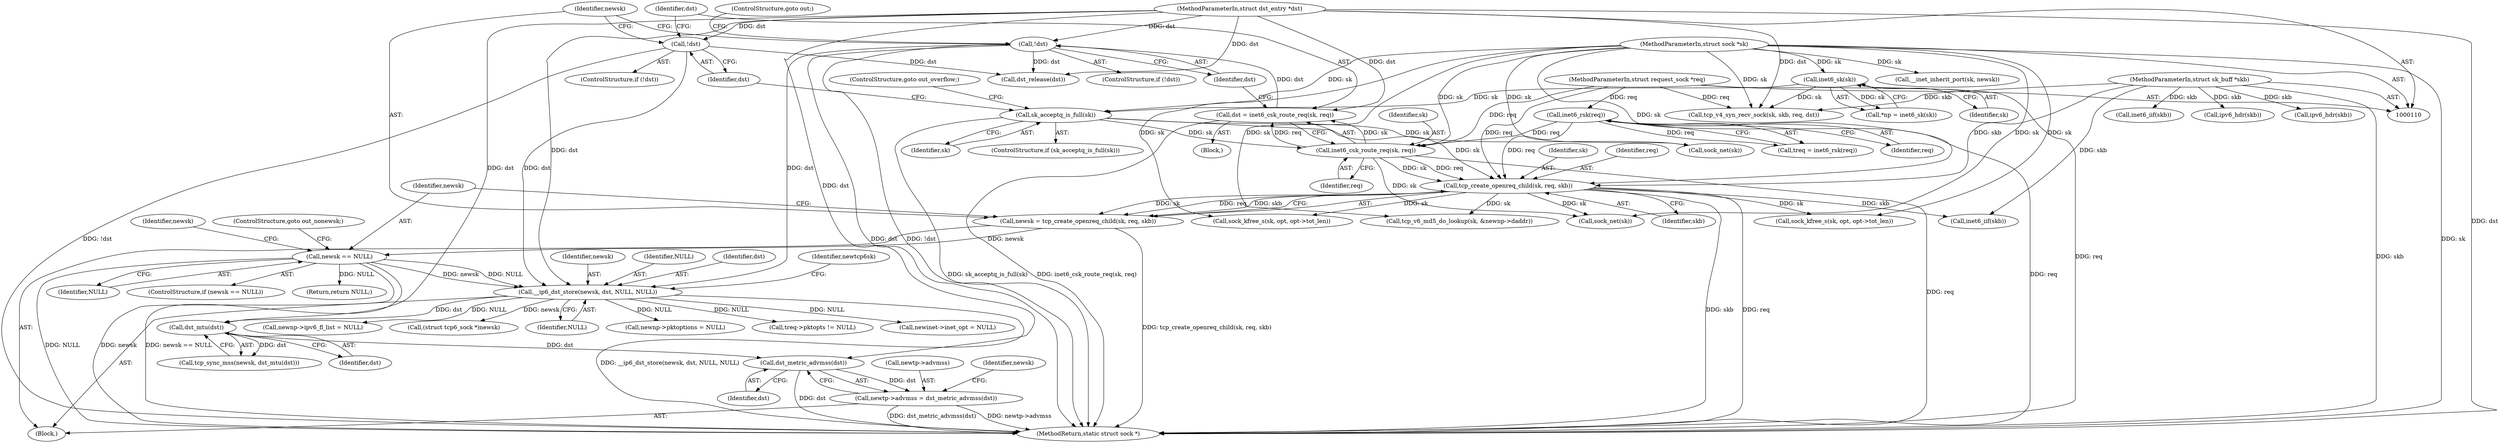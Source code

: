 digraph "0_linux_f6d8bd051c391c1c0458a30b2a7abcd939329259_33@pointer" {
"1000505" [label="(Call,dst_metric_advmss(dst))"];
"1000499" [label="(Call,dst_mtu(dst))"];
"1000298" [label="(Call,__ip6_dst_store(newsk, dst, NULL, NULL))"];
"1000289" [label="(Call,newsk == NULL)"];
"1000282" [label="(Call,newsk = tcp_create_openreq_child(sk, req, skb))"];
"1000284" [label="(Call,tcp_create_openreq_child(sk, req, skb))"];
"1000266" [label="(Call,sk_acceptq_is_full(sk))"];
"1000121" [label="(Call,inet6_sk(sk))"];
"1000111" [label="(MethodParameterIn,struct sock *sk)"];
"1000275" [label="(Call,inet6_csk_route_req(sk, req))"];
"1000258" [label="(Call,inet6_rsk(req))"];
"1000113" [label="(MethodParameterIn,struct request_sock *req)"];
"1000112" [label="(MethodParameterIn,struct sk_buff *skb)"];
"1000279" [label="(Call,!dst)"];
"1000273" [label="(Call,dst = inet6_csk_route_req(sk, req))"];
"1000114" [label="(MethodParameterIn,struct dst_entry *dst)"];
"1000270" [label="(Call,!dst)"];
"1000501" [label="(Call,newtp->advmss = dst_metric_advmss(dst))"];
"1000285" [label="(Identifier,sk)"];
"1000284" [label="(Call,tcp_create_openreq_child(sk, req, skb))"];
"1000304" [label="(Identifier,newtcp6sk)"];
"1000368" [label="(Call,newinet->inet_opt = NULL)"];
"1000291" [label="(Identifier,NULL)"];
"1000373" [label="(Call,newnp->ipv6_fl_list = NULL)"];
"1000562" [label="(Call,__inet_inherit_port(sk, newsk))"];
"1000113" [label="(MethodParameterIn,struct request_sock *req)"];
"1000267" [label="(Identifier,sk)"];
"1000277" [label="(Identifier,req)"];
"1000238" [label="(Call,inet6_iif(skb))"];
"1000288" [label="(ControlStructure,if (newsk == NULL))"];
"1000282" [label="(Call,newsk = tcp_create_openreq_child(sk, req, skb))"];
"1000273" [label="(Call,dst = inet6_csk_route_req(sk, req))"];
"1000283" [label="(Identifier,newsk)"];
"1000112" [label="(MethodParameterIn,struct sk_buff *skb)"];
"1000276" [label="(Identifier,sk)"];
"1000604" [label="(MethodReturn,static struct sock *)"];
"1000269" [label="(ControlStructure,if (!dst))"];
"1000305" [label="(Call,(struct tcp6_sock *)newsk)"];
"1000270" [label="(Call,!dst)"];
"1000119" [label="(Call,*np = inet6_sk(sk))"];
"1000577" [label="(Call,sock_net(sk))"];
"1000281" [label="(ControlStructure,goto out;)"];
"1000299" [label="(Identifier,newsk)"];
"1000275" [label="(Call,inet6_csk_route_req(sk, req))"];
"1000527" [label="(Call,tcp_v6_md5_do_lookup(sk, &newnp->daddr))"];
"1000589" [label="(Call,sock_kfree_s(sk, opt, opt->tot_len))"];
"1000265" [label="(ControlStructure,if (sk_acceptq_is_full(sk)))"];
"1000278" [label="(ControlStructure,if (!dst))"];
"1000289" [label="(Call,newsk == NULL)"];
"1000122" [label="(Identifier,sk)"];
"1000256" [label="(Call,treq = inet6_rsk(req))"];
"1000602" [label="(Return,return NULL;)"];
"1000266" [label="(Call,sk_acceptq_is_full(sk))"];
"1000292" [label="(ControlStructure,goto out_nonewsk;)"];
"1000271" [label="(Identifier,dst)"];
"1000280" [label="(Identifier,dst)"];
"1000302" [label="(Identifier,NULL)"];
"1000437" [label="(Call,inet6_iif(skb))"];
"1000595" [label="(Call,dst_release(dst))"];
"1000111" [label="(MethodParameterIn,struct sock *sk)"];
"1000279" [label="(Call,!dst)"];
"1000115" [label="(Block,)"];
"1000287" [label="(Identifier,skb)"];
"1000139" [label="(Call,tcp_v4_syn_recv_sock(sk, skb, req, dst))"];
"1000301" [label="(Identifier,NULL)"];
"1000274" [label="(Identifier,dst)"];
"1000499" [label="(Call,dst_mtu(dst))"];
"1000300" [label="(Identifier,dst)"];
"1000502" [label="(Call,newtp->advmss)"];
"1000272" [label="(Block,)"];
"1000508" [label="(Identifier,newsk)"];
"1000505" [label="(Call,dst_metric_advmss(dst))"];
"1000500" [label="(Identifier,dst)"];
"1000389" [label="(Call,newnp->pktoptions = NULL)"];
"1000268" [label="(ControlStructure,goto out_overflow;)"];
"1000444" [label="(Call,ipv6_hdr(skb))"];
"1000245" [label="(Call,ipv6_hdr(skb))"];
"1000121" [label="(Call,inet6_sk(sk))"];
"1000295" [label="(Identifier,newsk)"];
"1000599" [label="(Call,sock_net(sk))"];
"1000114" [label="(MethodParameterIn,struct dst_entry *dst)"];
"1000501" [label="(Call,newtp->advmss = dst_metric_advmss(dst))"];
"1000506" [label="(Identifier,dst)"];
"1000463" [label="(Call,sock_kfree_s(sk, opt, opt->tot_len))"];
"1000497" [label="(Call,tcp_sync_mss(newsk, dst_mtu(dst)))"];
"1000298" [label="(Call,__ip6_dst_store(newsk, dst, NULL, NULL))"];
"1000259" [label="(Identifier,req)"];
"1000286" [label="(Identifier,req)"];
"1000395" [label="(Call,treq->pktopts != NULL)"];
"1000290" [label="(Identifier,newsk)"];
"1000258" [label="(Call,inet6_rsk(req))"];
"1000505" -> "1000501"  [label="AST: "];
"1000505" -> "1000506"  [label="CFG: "];
"1000506" -> "1000505"  [label="AST: "];
"1000501" -> "1000505"  [label="CFG: "];
"1000505" -> "1000604"  [label="DDG: dst"];
"1000505" -> "1000501"  [label="DDG: dst"];
"1000499" -> "1000505"  [label="DDG: dst"];
"1000114" -> "1000505"  [label="DDG: dst"];
"1000499" -> "1000497"  [label="AST: "];
"1000499" -> "1000500"  [label="CFG: "];
"1000500" -> "1000499"  [label="AST: "];
"1000497" -> "1000499"  [label="CFG: "];
"1000499" -> "1000497"  [label="DDG: dst"];
"1000298" -> "1000499"  [label="DDG: dst"];
"1000114" -> "1000499"  [label="DDG: dst"];
"1000298" -> "1000115"  [label="AST: "];
"1000298" -> "1000302"  [label="CFG: "];
"1000299" -> "1000298"  [label="AST: "];
"1000300" -> "1000298"  [label="AST: "];
"1000301" -> "1000298"  [label="AST: "];
"1000302" -> "1000298"  [label="AST: "];
"1000304" -> "1000298"  [label="CFG: "];
"1000298" -> "1000604"  [label="DDG: __ip6_dst_store(newsk, dst, NULL, NULL)"];
"1000289" -> "1000298"  [label="DDG: newsk"];
"1000289" -> "1000298"  [label="DDG: NULL"];
"1000279" -> "1000298"  [label="DDG: dst"];
"1000270" -> "1000298"  [label="DDG: dst"];
"1000114" -> "1000298"  [label="DDG: dst"];
"1000298" -> "1000305"  [label="DDG: newsk"];
"1000298" -> "1000368"  [label="DDG: NULL"];
"1000298" -> "1000373"  [label="DDG: NULL"];
"1000298" -> "1000389"  [label="DDG: NULL"];
"1000298" -> "1000395"  [label="DDG: NULL"];
"1000289" -> "1000288"  [label="AST: "];
"1000289" -> "1000291"  [label="CFG: "];
"1000290" -> "1000289"  [label="AST: "];
"1000291" -> "1000289"  [label="AST: "];
"1000292" -> "1000289"  [label="CFG: "];
"1000295" -> "1000289"  [label="CFG: "];
"1000289" -> "1000604"  [label="DDG: NULL"];
"1000289" -> "1000604"  [label="DDG: newsk"];
"1000289" -> "1000604"  [label="DDG: newsk == NULL"];
"1000282" -> "1000289"  [label="DDG: newsk"];
"1000289" -> "1000602"  [label="DDG: NULL"];
"1000282" -> "1000115"  [label="AST: "];
"1000282" -> "1000284"  [label="CFG: "];
"1000283" -> "1000282"  [label="AST: "];
"1000284" -> "1000282"  [label="AST: "];
"1000290" -> "1000282"  [label="CFG: "];
"1000282" -> "1000604"  [label="DDG: tcp_create_openreq_child(sk, req, skb)"];
"1000284" -> "1000282"  [label="DDG: sk"];
"1000284" -> "1000282"  [label="DDG: req"];
"1000284" -> "1000282"  [label="DDG: skb"];
"1000284" -> "1000287"  [label="CFG: "];
"1000285" -> "1000284"  [label="AST: "];
"1000286" -> "1000284"  [label="AST: "];
"1000287" -> "1000284"  [label="AST: "];
"1000284" -> "1000604"  [label="DDG: req"];
"1000284" -> "1000604"  [label="DDG: skb"];
"1000266" -> "1000284"  [label="DDG: sk"];
"1000275" -> "1000284"  [label="DDG: sk"];
"1000275" -> "1000284"  [label="DDG: req"];
"1000111" -> "1000284"  [label="DDG: sk"];
"1000258" -> "1000284"  [label="DDG: req"];
"1000113" -> "1000284"  [label="DDG: req"];
"1000112" -> "1000284"  [label="DDG: skb"];
"1000284" -> "1000437"  [label="DDG: skb"];
"1000284" -> "1000463"  [label="DDG: sk"];
"1000284" -> "1000527"  [label="DDG: sk"];
"1000284" -> "1000589"  [label="DDG: sk"];
"1000284" -> "1000599"  [label="DDG: sk"];
"1000266" -> "1000265"  [label="AST: "];
"1000266" -> "1000267"  [label="CFG: "];
"1000267" -> "1000266"  [label="AST: "];
"1000268" -> "1000266"  [label="CFG: "];
"1000271" -> "1000266"  [label="CFG: "];
"1000266" -> "1000604"  [label="DDG: sk_acceptq_is_full(sk)"];
"1000121" -> "1000266"  [label="DDG: sk"];
"1000111" -> "1000266"  [label="DDG: sk"];
"1000266" -> "1000275"  [label="DDG: sk"];
"1000266" -> "1000577"  [label="DDG: sk"];
"1000121" -> "1000119"  [label="AST: "];
"1000121" -> "1000122"  [label="CFG: "];
"1000122" -> "1000121"  [label="AST: "];
"1000119" -> "1000121"  [label="CFG: "];
"1000121" -> "1000119"  [label="DDG: sk"];
"1000111" -> "1000121"  [label="DDG: sk"];
"1000121" -> "1000139"  [label="DDG: sk"];
"1000111" -> "1000110"  [label="AST: "];
"1000111" -> "1000604"  [label="DDG: sk"];
"1000111" -> "1000139"  [label="DDG: sk"];
"1000111" -> "1000275"  [label="DDG: sk"];
"1000111" -> "1000463"  [label="DDG: sk"];
"1000111" -> "1000527"  [label="DDG: sk"];
"1000111" -> "1000562"  [label="DDG: sk"];
"1000111" -> "1000577"  [label="DDG: sk"];
"1000111" -> "1000589"  [label="DDG: sk"];
"1000111" -> "1000599"  [label="DDG: sk"];
"1000275" -> "1000273"  [label="AST: "];
"1000275" -> "1000277"  [label="CFG: "];
"1000276" -> "1000275"  [label="AST: "];
"1000277" -> "1000275"  [label="AST: "];
"1000273" -> "1000275"  [label="CFG: "];
"1000275" -> "1000604"  [label="DDG: req"];
"1000275" -> "1000273"  [label="DDG: sk"];
"1000275" -> "1000273"  [label="DDG: req"];
"1000258" -> "1000275"  [label="DDG: req"];
"1000113" -> "1000275"  [label="DDG: req"];
"1000275" -> "1000599"  [label="DDG: sk"];
"1000258" -> "1000256"  [label="AST: "];
"1000258" -> "1000259"  [label="CFG: "];
"1000259" -> "1000258"  [label="AST: "];
"1000256" -> "1000258"  [label="CFG: "];
"1000258" -> "1000604"  [label="DDG: req"];
"1000258" -> "1000256"  [label="DDG: req"];
"1000113" -> "1000258"  [label="DDG: req"];
"1000113" -> "1000110"  [label="AST: "];
"1000113" -> "1000604"  [label="DDG: req"];
"1000113" -> "1000139"  [label="DDG: req"];
"1000112" -> "1000110"  [label="AST: "];
"1000112" -> "1000604"  [label="DDG: skb"];
"1000112" -> "1000139"  [label="DDG: skb"];
"1000112" -> "1000238"  [label="DDG: skb"];
"1000112" -> "1000245"  [label="DDG: skb"];
"1000112" -> "1000437"  [label="DDG: skb"];
"1000112" -> "1000444"  [label="DDG: skb"];
"1000279" -> "1000278"  [label="AST: "];
"1000279" -> "1000280"  [label="CFG: "];
"1000280" -> "1000279"  [label="AST: "];
"1000281" -> "1000279"  [label="CFG: "];
"1000283" -> "1000279"  [label="CFG: "];
"1000279" -> "1000604"  [label="DDG: dst"];
"1000279" -> "1000604"  [label="DDG: !dst"];
"1000273" -> "1000279"  [label="DDG: dst"];
"1000114" -> "1000279"  [label="DDG: dst"];
"1000279" -> "1000595"  [label="DDG: dst"];
"1000273" -> "1000272"  [label="AST: "];
"1000274" -> "1000273"  [label="AST: "];
"1000280" -> "1000273"  [label="CFG: "];
"1000273" -> "1000604"  [label="DDG: inet6_csk_route_req(sk, req)"];
"1000114" -> "1000273"  [label="DDG: dst"];
"1000114" -> "1000110"  [label="AST: "];
"1000114" -> "1000604"  [label="DDG: dst"];
"1000114" -> "1000139"  [label="DDG: dst"];
"1000114" -> "1000270"  [label="DDG: dst"];
"1000114" -> "1000595"  [label="DDG: dst"];
"1000270" -> "1000269"  [label="AST: "];
"1000270" -> "1000271"  [label="CFG: "];
"1000271" -> "1000270"  [label="AST: "];
"1000274" -> "1000270"  [label="CFG: "];
"1000283" -> "1000270"  [label="CFG: "];
"1000270" -> "1000604"  [label="DDG: !dst"];
"1000270" -> "1000595"  [label="DDG: dst"];
"1000501" -> "1000115"  [label="AST: "];
"1000502" -> "1000501"  [label="AST: "];
"1000508" -> "1000501"  [label="CFG: "];
"1000501" -> "1000604"  [label="DDG: newtp->advmss"];
"1000501" -> "1000604"  [label="DDG: dst_metric_advmss(dst)"];
}
